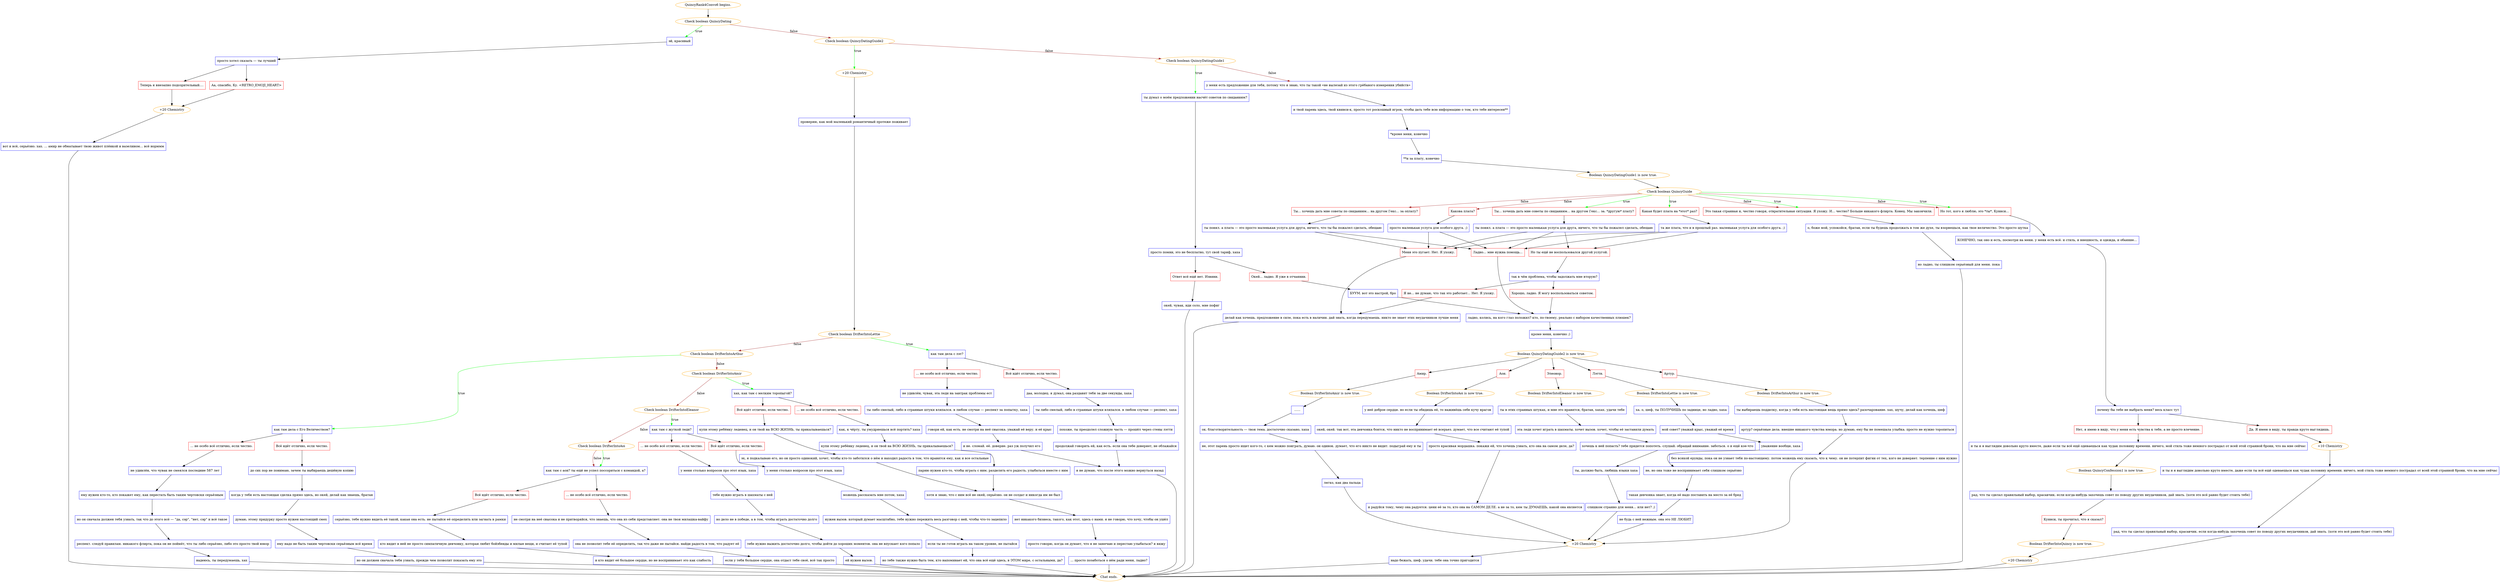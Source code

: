 digraph {
	"QuincyRank4Convo6 begins." [color=orange];
		"QuincyRank4Convo6 begins." -> j3584470309;
	j3584470309 [label="Check boolean QuincyDating",color=orange];
		j3584470309 -> j3250333879 [label=true,color=green];
		j3584470309 -> j3491569830 [label=false,color=brown];
	j3250333879 [label="эй, красивый",shape=box,color=blue];
		j3250333879 -> j1056388432;
	j3491569830 [label="Check boolean QuincyDatingGuide2",color=orange];
		j3491569830 -> j4017348999 [label=true,color=green];
		j3491569830 -> j2786259275 [label=false,color=brown];
	j1056388432 [label="просто хотел сказать — ты лучший",shape=box,color=blue];
		j1056388432 -> j3446586087;
		j1056388432 -> j297691776;
	j4017348999 [label="+20 Chemistry",color=orange];
		j4017348999 -> j2866390186;
	j2786259275 [label="Check boolean QuincyDatingGuide1",color=orange];
		j2786259275 -> j3072105855 [label=true,color=green];
		j2786259275 -> j1326398013 [label=false,color=brown];
	j3446586087 [label="Теперь я внезапно подозрительный....",shape=box,color=red];
		j3446586087 -> j3804882393;
	j297691776 [label="Аа, спасибо, Ку. <RETRO_EMOJI_HEART>",shape=box,color=red];
		j297691776 -> j3804882393;
	j2866390186 [label="проверяю, как мой маленький романтичный протеже поживает",shape=box,color=blue];
		j2866390186 -> j827990467;
	j3072105855 [label="ты думал о моём предложении насчёт советов по свиданиям?",shape=box,color=blue];
		j3072105855 -> j1917432366;
	j1326398013 [label="у меня есть предложение для тебя, потому что я знаю, что ты такой «не вылезай из этого грёбаного измерения убийств»",shape=box,color=blue];
		j1326398013 -> j4263047598;
	j3804882393 [label="+20 Chemistry",color=orange];
		j3804882393 -> j1640107016;
	j827990467 [label="Check boolean DrifterIntoLettie",color=orange];
		j827990467 -> j1455058123 [label=true,color=green];
		j827990467 -> j3407252241 [label=false,color=brown];
	j1917432366 [label="просто помни, это не бесплатно, тут свой тариф, хаха",shape=box,color=blue];
		j1917432366 -> j174935126;
		j1917432366 -> j3427237156;
	j4263047598 [label="и твой парень здесь, твой квинси-к, просто тот роскошный игрок, чтобы дать тебе всю информацию о том, кто тебе интересен**",shape=box,color=blue];
		j4263047598 -> j1802138674;
	j1640107016 [label="вот и всё, серьёзно. хах. ... амир не обматывает твою живот плёнкой и вазелином... всё норммм",shape=box,color=blue];
		j1640107016 -> "Chat ends.";
	j1455058123 [label="как там дела с лэт?",shape=box,color=blue];
		j1455058123 -> j3067263906;
		j1455058123 -> j2754316595;
	j3407252241 [label="Check boolean DrifterIntoArthur",color=orange];
		j3407252241 -> j1785435234 [label=true,color=green];
		j3407252241 -> j3827004038 [label=false,color=brown];
	j174935126 [label="Ответ всё ещё нет. Извини.",shape=box,color=red];
		j174935126 -> j4210703305;
	j3427237156 [label="Окей... ладно. Я уже в отчаянии.",shape=box,color=red];
		j3427237156 -> j379704180;
	j1802138674 [label="*кроме меня, конечно",shape=box,color=blue];
		j1802138674 -> j3507867547;
	"Chat ends." [color=orange];
	j3067263906 [label="Всё идёт отлично, если честно.",shape=box,color=red];
		j3067263906 -> j254518944;
	j2754316595 [label="... не особо всё отлично, если честно.",shape=box,color=red];
		j2754316595 -> j2631596286;
	j1785435234 [label="как там дела с Его Величеством?",shape=box,color=blue];
		j1785435234 -> j682945000;
		j1785435234 -> j190245264;
	j3827004038 [label="Check boolean DrifterIntoAmir",color=orange];
		j3827004038 -> j4054273260 [label=true,color=green];
		j3827004038 -> j973123829 [label=false,color=brown];
	j4210703305 [label="окей, чувак, иди соло, мне пофиг",shape=box,color=blue];
		j4210703305 -> "Chat ends.";
	j379704180 [label="БУУМ. вот это настрой, бро",shape=box,color=blue];
		j379704180 -> j3965854758;
	j3507867547 [label="**и за плату, конечно",shape=box,color=blue];
		j3507867547 -> j134635863;
	j254518944 [label="даа, молодец. я думал, она раздавит тебя за две секунды, хаха",shape=box,color=blue];
		j254518944 -> j1394193382;
	j2631596286 [label="не удивлён, чувак, эта леди на завтрак проблемы ест",shape=box,color=blue];
		j2631596286 -> j856735220;
	j682945000 [label="Всё идёт отлично, если честно.",shape=box,color=red];
		j682945000 -> j971380639;
	j190245264 [label="... не особо всё отлично, если честно.",shape=box,color=red];
		j190245264 -> j4032314210;
	j4054273260 [label="хах, как там с мелким торопыгой?",shape=box,color=blue];
		j4054273260 -> j1010620296;
		j4054273260 -> j1840246664;
	j973123829 [label="Check boolean DrifterIntoEleanor",color=orange];
		j973123829 -> j64879400 [label=true,color=green];
		j973123829 -> j522636645 [label=false,color=brown];
	j3965854758 [label="ладно, колись, на кого глаз положил? кто, по-твоему, реально с набором качественных плюшек?",shape=box,color=blue];
		j3965854758 -> j1159473005;
	j134635863 [label="Boolean QuincyDatingGuide1 is now true.",color=orange];
		j134635863 -> j1294377651;
	j1394193382 [label="ты либо смелый, либо в странные штуки вляпался. в любом случае — респект, хаха",shape=box,color=blue];
		j1394193382 -> j2359766653;
	j856735220 [label="ты либо смелый, либо в странные штуки вляпался. в любом случае — респект за попытку, хаха",shape=box,color=blue];
		j856735220 -> j921774335;
	j971380639 [label="до сих пор не понимаю, зачем ты выбираешь дешёвую копию",shape=box,color=blue];
		j971380639 -> j1317852837;
	j4032314210 [label="не удивлён, что чувак не смеялся последние 587 лет",shape=box,color=blue];
		j4032314210 -> j2173560290;
	j1010620296 [label="Всё идёт отлично, если честно.",shape=box,color=red];
		j1010620296 -> j3507282688;
	j1840246664 [label="... не особо всё отлично, если честно.",shape=box,color=red];
		j1840246664 -> j3337581630;
	j64879400 [label="как там с жуткой леди?",shape=box,color=blue];
		j64879400 -> j1643000798;
		j64879400 -> j3535123760;
	j522636645 [label="Check boolean DrifterIntoAoi",color=orange];
		j522636645 -> j3748626968 [label=true,color=green];
		j522636645 -> j3748626968 [label=false,color=brown];
	j1159473005 [label="кроме меня, конечно ;)",shape=box,color=blue];
		j1159473005 -> j2183745581;
	j1294377651 [label="Check boolean QuincyGuide",color=orange];
		j1294377651 -> j385892975 [label=true,color=green];
		j1294377651 -> j2322988203 [label=true,color=green];
		j1294377651 -> j1278865273 [label=true,color=green];
		j1294377651 -> j1752123243 [label=true,color=green];
		j1294377651 -> j2617926948 [label=false,color=brown];
		j1294377651 -> j1349980626 [label=false,color=brown];
		j1294377651 -> j1278865273 [label=false,color=brown];
		j1294377651 -> j1752123243 [label=false,color=brown];
	j2359766653 [label="похоже, ты преодолел сложную часть — прошёл через стены лэтти",shape=box,color=blue];
		j2359766653 -> j475484064;
	j921774335 [label="говори ей, как есть. не смотри на неё свысока. уважай её веру. и её крыс",shape=box,color=blue];
		j921774335 -> j3583375455;
	j1317852837 [label="когда у тебя есть настоящая сделка прямо здесь, но окей, делай как знаешь, братан",shape=box,color=blue];
		j1317852837 -> j2212068383;
	j2173560290 [label="ему нужен кто-то, кто покажет ему, как перестать быть таким чертовски серьёзным",shape=box,color=blue];
		j2173560290 -> j3494083624;
	j3507282688 [label="купи этому ребёнку леденец, и он твой на ВСЮ ЖИЗНЬ, ты прикалываешься?",shape=box,color=blue];
		j3507282688 -> j462079927;
	j3337581630 [label="как, к чёрту, ты умудряешься всё портить? хаха",shape=box,color=blue];
		j3337581630 -> j3925314918;
	j1643000798 [label="Всё идёт отлично, если честно.",shape=box,color=red];
		j1643000798 -> j2618859355;
	j3535123760 [label="... не особо всё отлично, если честно.",shape=box,color=red];
		j3535123760 -> j1014249003;
	j3748626968 [label="как там с аои? ты ещё не успел поссориться с командой, а?",shape=box,color=blue];
		j3748626968 -> j2034588936;
		j3748626968 -> j1497915196;
	j2183745581 [label="Boolean QuincyDatingGuide2 is now true.",color=orange];
		j2183745581 -> j4090818868;
		j2183745581 -> j2654790239;
		j2183745581 -> j2072302939;
		j2183745581 -> j2538580256;
		j2183745581 -> j568715991;
	j385892975 [label="Ты... хочешь дать мне советы по свиданиям... на другом Гекс... за. *другую* плату?",shape=box,color=red];
		j385892975 -> j3421971506;
	j2322988203 [label="Какая будет плата на *этот* раз?",shape=box,color=red];
		j2322988203 -> j3883965894;
	j1278865273 [label="Это такая странная и, честно говоря, отвратительная ситуация. Я ухожу. И... честно? Больше никакого флирта. Конец. Мы закончили.",shape=box,color=red];
		j1278865273 -> j1945138661;
	j1752123243 [label="Но тот, кого я люблю, это *ты*, Куинси...",shape=box,color=red];
		j1752123243 -> j1708975387;
	j2617926948 [label="Какова плата?",shape=box,color=red];
		j2617926948 -> j3512973312;
	j1349980626 [label="Ты... хочешь дать мне советы по свиданиям... на другом Гекс... за оплату?",shape=box,color=red];
		j1349980626 -> j1102106520;
	j475484064 [label="продолжай говорить ей, как есть. если она тебе доверяет, не облажайся",shape=box,color=blue];
		j475484064 -> j958334143;
	j3583375455 [label="и не. сломай. её. доверие. раз уж получил его",shape=box,color=blue];
		j3583375455 -> j958334143;
	j2212068383 [label="думаю, этому придурку просто нужен настоящий смех",shape=box,color=blue];
		j2212068383 -> j1726001358;
	j3494083624 [label="но он сначала должен тебя узнать, так что до этого всё — \"да, сэр\", \"нет, сэр\" и всё такое",shape=box,color=blue];
		j3494083624 -> j2031180754;
	j462079927 [label="эх, я подкалываю его, но он просто одинокий, хочет, чтобы кто-то заботился о нём и находил радость в том, что нравится ему, как и все остальные",shape=box,color=blue];
		j462079927 -> j4062095992;
	j3925314918 [label="купи этому ребёнку леденец, и он твой на ВСЮ ЖИЗНЬ, ты прикалываешься?",shape=box,color=blue];
		j3925314918 -> j2432250915;
	j2618859355 [label="у меня столько вопросов про этот язык, хаха",shape=box,color=blue];
		j2618859355 -> j3037756119;
	j1014249003 [label="у меня столько вопросов про этот язык, хаха",shape=box,color=blue];
		j1014249003 -> j760628899;
	j2034588936 [label="Всё идёт отлично, если честно.",shape=box,color=red];
		j2034588936 -> j3691988675;
	j1497915196 [label="... не особо всё отлично, если честно.",shape=box,color=red];
		j1497915196 -> j3738406235;
	j4090818868 [label="Лэтти.",shape=box,color=red];
		j4090818868 -> j4021077756;
	j2654790239 [label="Артур.",shape=box,color=red];
		j2654790239 -> j3602389177;
	j2072302939 [label="Амир.",shape=box,color=red];
		j2072302939 -> j1113640694;
	j2538580256 [label="Элеонор.",shape=box,color=red];
		j2538580256 -> j4055443163;
	j568715991 [label="Аои.",shape=box,color=red];
		j568715991 -> j3241372852;
	j3421971506 [label="ты понял. а плата — это просто маленькая услуга для друга, ничего, что ты бы пожалел сделать, обещаю",shape=box,color=blue];
		j3421971506 -> j1123347290;
		j3421971506 -> j611060296;
		j3421971506 -> j2430031028;
	j3883965894 [label="та же плата, что и в прошлый раз. маленькая услуга для особого друга. ;)",shape=box,color=blue];
		j3883965894 -> j1123347290;
		j3883965894 -> j611060296;
		j3883965894 -> j2430031028;
	j1945138661 [label="о, боже мой, успокойся, братан, если ты будешь продолжать в том же духе, ты взорвешься, как твое величество. Это просто шутка",shape=box,color=blue];
		j1945138661 -> j2988218279;
	j1708975387 [label="КОНЕЧНО, так оно и есть, посмотри на меня. у меня есть всё. и стиль, и внешность, и одежда, и обаяние...",shape=box,color=blue];
		j1708975387 -> j149641293;
	j3512973312 [label="просто маленькая услуга для особого друга. ;)",shape=box,color=blue];
		j3512973312 -> j611060296;
		j3512973312 -> j2430031028;
	j1102106520 [label="ты понял. а плата — это просто маленькая услуга для друга, ничего, что ты бы пожалел сделать, обещаю",shape=box,color=blue];
		j1102106520 -> j611060296;
		j1102106520 -> j2430031028;
	j958334143 [label="я не думаю, что после этого можно вернуться назад",shape=box,color=blue];
		j958334143 -> "Chat ends.";
	j1726001358 [label="ему надо не быть таким чертовски серьёзным всё время",shape=box,color=blue];
		j1726001358 -> j1512233879;
	j2031180754 [label="респект. следуй правилам. никакого флирта, пока он не поймёт, что ты либо серьёзно, либо это просто твой юмор",shape=box,color=blue];
		j2031180754 -> j119193863;
	j4062095992 [label="хотя я знаю, что с ним всё не окей, серьёзно. он не солдат и никогда им не был",shape=box,color=blue];
		j4062095992 -> j734470694;
	j2432250915 [label="парню нужен кто-то, чтобы играть с ним. разделять его радость. улыбаться вместе с ним",shape=box,color=blue];
		j2432250915 -> j4062095992;
	j3037756119 [label="можешь рассказать мне потом, хаха",shape=box,color=blue];
		j3037756119 -> j1782705813;
	j760628899 [label="тебе нужно играть в шахматы с ней",shape=box,color=blue];
		j760628899 -> j3486428667;
	j3691988675 [label="серьёзно, тебе нужно видеть её такой, какая она есть. не пытайся её определить или загнать в рамки",shape=box,color=blue];
		j3691988675 -> j29104410;
	j3738406235 [label="не смотри на неё свысока и не притворяйся, что знаешь, что она из себя представляет. она не твоя милашка-вайфу",shape=box,color=blue];
		j3738406235 -> j1979684953;
	j4021077756 [label="Boolean DrifterIntoLettie is now true.",color=orange];
		j4021077756 -> j140414137;
	j3602389177 [label="Boolean DrifterIntoArthur is now true.",color=orange];
		j3602389177 -> j3094005644;
	j1113640694 [label="Boolean DrifterIntoAmir is now true.",color=orange];
		j1113640694 -> j502307771;
	j4055443163 [label="Boolean DrifterIntoEleanor is now true.",color=orange];
		j4055443163 -> j426609140;
	j3241372852 [label="Boolean DrifterIntoAoi is now true.",color=orange];
		j3241372852 -> j3337573589;
	j1123347290 [label="Но ты ещё не воспользовался другой услугой.",shape=box,color=red];
		j1123347290 -> j3914411090;
	j611060296 [label="Меня это пугает. Нет. Я ухожу.",shape=box,color=red];
		j611060296 -> j2737454964;
	j2430031028 [label="Ладно... мне нужна помощь...",shape=box,color=red];
		j2430031028 -> j3965854758;
	j2988218279 [label="но ладно, ты слишком серьёзный для меня. пока",shape=box,color=blue];
		j2988218279 -> "Chat ends.";
	j149641293 [label="почему бы тебе не выбрать меня? весь класс тут",shape=box,color=blue];
		j149641293 -> j1857072773;
		j149641293 -> j2092261809;
	j1512233879 [label="но он должен сначала тебя узнать, прежде чем позволит показать ему это",shape=box,color=blue];
		j1512233879 -> "Chat ends.";
	j119193863 [label="надеюсь, ты передумаешь, хах",shape=box,color=blue];
		j119193863 -> "Chat ends.";
	j734470694 [label="нет никакого бизнеса, такого, как этот, здесь с нами. я не говорю, что хочу, чтобы он ушёл",shape=box,color=blue];
		j734470694 -> j3203023475;
	j1782705813 [label="нужен вызов. который думает масштабно, тебе нужно пережить весь разговор с ней, чтобы что-то зацепило",shape=box,color=blue];
		j1782705813 -> j583723373;
	j3486428667 [label="но дело не в победе, а в том, чтобы играть достаточно долго",shape=box,color=blue];
		j3486428667 -> j3266275340;
	j29104410 [label="кто видит в ней не просто симпатичную девчонку, которая любит бойзбенды и милые вещи, и считает её тупой",shape=box,color=blue];
		j29104410 -> j1963836662;
	j1979684953 [label="она не позволит тебе её определить, так что даже не пытайся. найди радость в том, что радует её",shape=box,color=blue];
		j1979684953 -> j1246159869;
	j140414137 [label="ха. о, шеф, ты ПОЛУЧИШЬ по заднице, но ладно, хаха",shape=box,color=blue];
		j140414137 -> j379964726;
	j3094005644 [label="ты выбираешь подделку, когда у тебя есть настоящая вещь прямо здесь? разочарование. хах, шучу, делай как хочешь, шеф",shape=box,color=blue];
		j3094005644 -> j644233185;
	j502307771 [label="......",shape=box,color=blue];
		j502307771 -> j29915298;
	j426609140 [label="ты в этих странных штуках, и мне это нравится, братан, хахах. удачи тебе",shape=box,color=blue];
		j426609140 -> j186309843;
	j3337573589 [label="у неё доброе сердце. но если ты обидишь её, то наживёшь себе кучу врагов",shape=box,color=blue];
		j3337573589 -> j780110319;
	j3914411090 [label="так в чём проблема, чтобы задолжать мне вторую?",shape=box,color=blue];
		j3914411090 -> j1672229863;
		j3914411090 -> j3064595019;
	j2737454964 [label="делай как хочешь. предложение в силе, пока есть в наличии. дай знать, когда передумаешь. никто не знает этих неудачников лучше меня",shape=box,color=blue];
		j2737454964 -> "Chat ends.";
	j1857072773 [label="Нет, я имею в виду, что у меня есть чувства к тебе, а не просто влечение.",shape=box,color=red];
		j1857072773 -> j3558629775;
	j2092261809 [label="Да. Я имею в виду, ты правда круто выглядишь.",shape=box,color=red];
		j2092261809 -> j2164739911;
	j3203023475 [label="просто говорю, когда он думает, что я не замечаю и перестаю улыбаться? я вижу",shape=box,color=blue];
		j3203023475 -> j3611636220;
	j583723373 [label="если ты не готов играть на таком уровне, не пытайся",shape=box,color=blue];
		j583723373 -> j1446197865;
	j3266275340 [label="тебе нужно выжить достаточно долго, чтобы дойти до хороших моментов. она не впускает кого попало",shape=box,color=blue];
		j3266275340 -> j2946214235;
	j1963836662 [label="и кто видит её большое сердце, но не воспринимает это как слабость",shape=box,color=blue];
		j1963836662 -> "Chat ends.";
	j1246159869 [label="если у тебя большое сердце, она отдаст тебе своё, всё так просто",shape=box,color=blue];
		j1246159869 -> "Chat ends.";
	j379964726 [label="мой совет? уважай крыс, уважай её время",shape=box,color=blue];
		j379964726 -> j1177293690;
	j644233185 [label="артур? серьёзные дела. внешне никакого чувства юмора. но думаю, ему бы не помешала улыбка. просто не нужно торопиться",shape=box,color=blue];
		j644233185 -> j354159438;
	j29915298 [label="ок. благотворительность — твоя тема. достаточно сказано, хаха",shape=box,color=blue];
		j29915298 -> j908074760;
	j186309843 [label="эта леди хочет играть в шахматы. хочет вызов. хочет, чтобы её заставили думать",shape=box,color=blue];
		j186309843 -> j3942586334;
	j780110319 [label="окей, окей. так вот, эта девчонка боится, что никто не воспринимает её всерьез. думает, что все считают её тупой",shape=box,color=blue];
		j780110319 -> j1167728242;
	j1672229863 [label="Я не... не думаю, что так это работает... Нет. Я ухожу.",shape=box,color=red];
		j1672229863 -> j2737454964;
	j3064595019 [label="Хорошо, ладно. Я могу воспользоваться советом.",shape=box,color=red];
		j3064595019 -> j3965854758;
	j3558629775 [label="и ты и я выглядим довольно круто вместе, даже если ты всё ещё одеваешься как чудак половину времени. ничего, мой стиль тоже немного пострадал от всей этой странной брони, что на мне сейчас",shape=box,color=blue];
		j3558629775 -> j1080446369;
	j2164739911 [label="+10 Chemistry",color=orange];
		j2164739911 -> j1769699283;
	j3611636220 [label="... просто позаботься о нём ради меня, ладно?",shape=box,color=blue];
		j3611636220 -> "Chat ends.";
	j1446197865 [label="но тебе также нужно быть тем, кто напоминает ей, что она всё ещё здесь, в ЭТОМ мире, с остальными, да?",shape=box,color=blue];
		j1446197865 -> "Chat ends.";
	j2946214235 [label="ей нужен вызов.",shape=box,color=blue];
		j2946214235 -> "Chat ends.";
	j1177293690 [label="уважение вообще, хаха",shape=box,color=blue];
		j1177293690 -> j2323302735;
	j354159438 [label="без всякой ерунды, пока он не узнает тебя по-настоящему. потом можешь ему сказать, что к чему. он не потерпит фигни от тех, кого не доверяет. терпение с ним нужно",shape=box,color=blue];
		j354159438 -> j331758368;
	j908074760 [label="не, этот парень просто ищет кого-то, с кем можно поиграть, думаю. он одинок. думает, что его никто не видит. подыграй ему и ты",shape=box,color=blue];
		j908074760 -> j2915846497;
	j3942586334 [label="хочешь к ней попасть? тебе придется попотеть. слушай. обращай внимание. заботься. о и ещё кое-что",shape=box,color=blue];
		j3942586334 -> j4146710834;
	j1167728242 [label="просто красивая мордашка. покажи ей, что хочешь узнать, кто она на самом деле, да?",shape=box,color=blue];
		j1167728242 -> j252100666;
	j1080446369 [label="Boolean QuincyConfession1 is now true.",color=orange];
		j1080446369 -> j2238006058;
	j1769699283 [label="и ты и я выглядим довольно круто вместе, даже если ты всё ещё одеваешься как чудак половину времени. ничего, мой стиль тоже немного пострадал от всей этой странной брони, что на мне сейчас",shape=box,color=blue];
		j1769699283 -> j916958878;
	j2323302735 [label="не, но она тоже не воспринимает себя слишком серьёзно",shape=box,color=blue];
		j2323302735 -> j1400981116;
	j331758368 [label="+20 Chemistry",color=orange];
		j331758368 -> j2963963183;
	j2915846497 [label="легко, как два пальца",shape=box,color=blue];
		j2915846497 -> j331758368;
	j4146710834 [label="ты, должно быть, любишь языки хаха",shape=box,color=blue];
		j4146710834 -> j2175412676;
	j252100666 [label="и радуйся тому, чему она радуется. цени её за то, кто она на САМОМ ДЕЛЕ. а не за то, кем ты ДУМАЕШЬ, какой она является",shape=box,color=blue];
		j252100666 -> j331758368;
	j2238006058 [label="рад, что ты сделал правильный выбор, красавчик. если когда-нибудь захочешь совет по поводу других неудачников, дай знать. (хотя это всё равно будет стоить тебе)",shape=box,color=blue];
		j2238006058 -> j2412161504;
	j916958878 [label="рад, что ты сделал правильный выбор, красавчик. если когда-нибудь захочешь совет по поводу других неудачников, дай знать. (хотя это всё равно будет стоить тебе)",shape=box,color=blue];
		j916958878 -> "Chat ends.";
	j1400981116 [label="такая девчонка знает, когда её надо поставить на место за её бред",shape=box,color=blue];
		j1400981116 -> j3403588842;
	j2963963183 [label="надо бежать, шеф. удачи. тебе она точно пригодится",shape=box,color=blue];
		j2963963183 -> "Chat ends.";
	j2175412676 [label="слишком странно для меня... или нет? ;)",shape=box,color=blue];
		j2175412676 -> j331758368;
	j2412161504 [label="Куинси, ты прочитал, что я сказал?",shape=box,color=red];
		j2412161504 -> j3495181317;
	j3403588842 [label="не будь с ней нежным. она это НЕ ЛЮБИТ",shape=box,color=blue];
		j3403588842 -> j331758368;
	j3495181317 [label="Boolean DrifterIntoQuincy is now true.",color=orange];
		j3495181317 -> j2895199346;
	j2895199346 [label="+20 Chemistry",color=orange];
		j2895199346 -> "Chat ends.";
}
